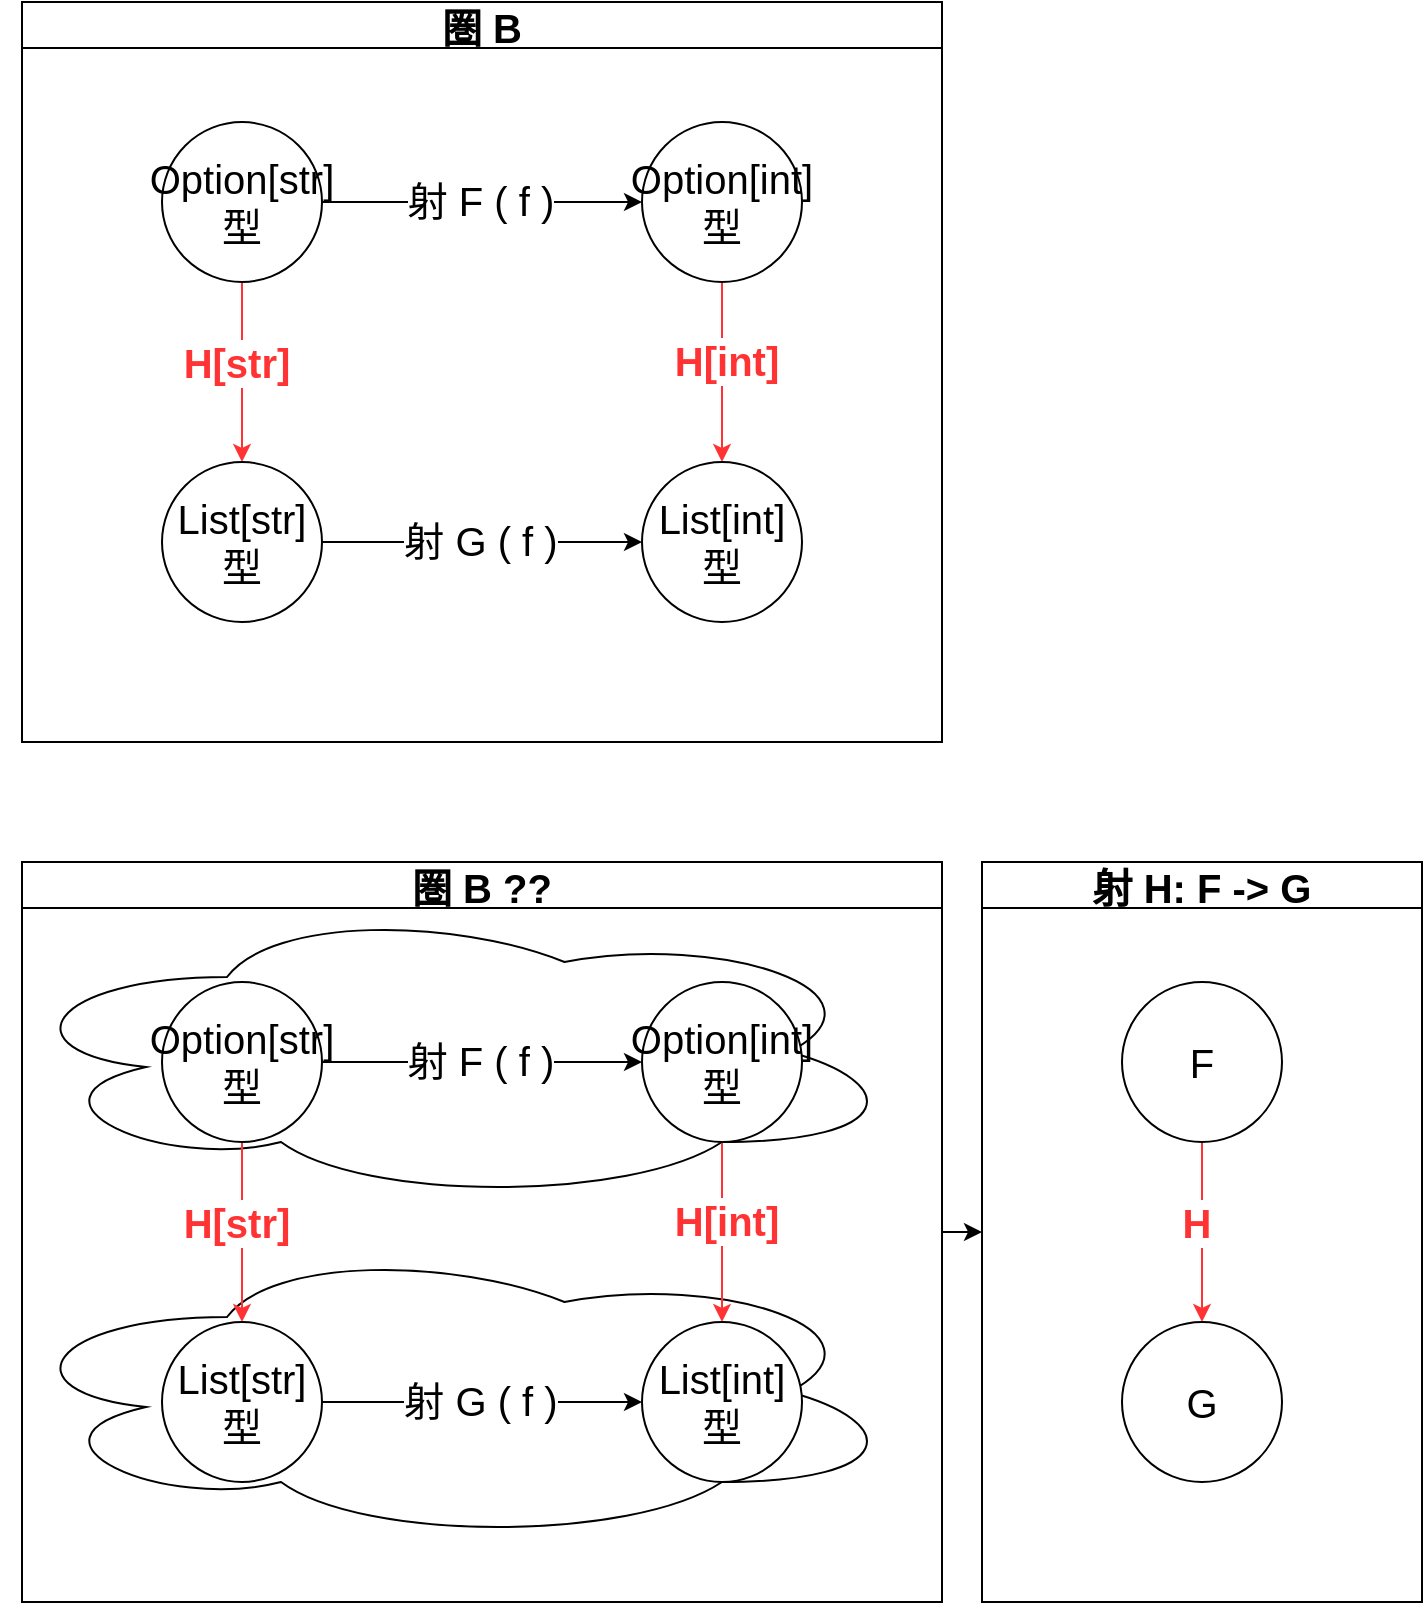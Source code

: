 <mxfile version="16.5.1" type="device"><diagram id="v92y-lTXs8RKk6qdmRQe" name="ページ1"><mxGraphModel dx="946" dy="672" grid="1" gridSize="10" guides="1" tooltips="1" connect="1" arrows="1" fold="1" page="1" pageScale="1" pageWidth="850" pageHeight="1100" math="0" shadow="0"><root><mxCell id="0"/><mxCell id="1" parent="0"/><mxCell id="sUsXeS8WOEI3kIrJGClw-10" value="圏 B" style="swimlane;fontSize=20;" parent="1" vertex="1"><mxGeometry x="840" y="230" width="460" height="370" as="geometry"/></mxCell><mxCell id="eXmJFm2Qnr_687Wk3Lp--8" style="edgeStyle=orthogonalEdgeStyle;rounded=0;orthogonalLoop=1;jettySize=auto;html=1;fontSize=18;fontColor=#FF3333;strokeColor=#FF3333;" edge="1" parent="sUsXeS8WOEI3kIrJGClw-10" source="eXmJFm2Qnr_687Wk3Lp--3" target="sUsXeS8WOEI3kIrJGClw-5"><mxGeometry relative="1" as="geometry"/></mxCell><mxCell id="eXmJFm2Qnr_687Wk3Lp--10" value="&lt;b&gt;H[str]&lt;/b&gt;" style="edgeLabel;html=1;align=center;verticalAlign=middle;resizable=0;points=[];fontSize=20;fontColor=#FF3333;" vertex="1" connectable="0" parent="eXmJFm2Qnr_687Wk3Lp--8"><mxGeometry x="-0.111" y="-3" relative="1" as="geometry"><mxPoint as="offset"/></mxGeometry></mxCell><mxCell id="eXmJFm2Qnr_687Wk3Lp--3" value="Option[str]&lt;br style=&quot;font-size: 20px&quot;&gt;型" style="ellipse;whiteSpace=wrap;html=1;aspect=fixed;fontSize=20;" vertex="1" parent="sUsXeS8WOEI3kIrJGClw-10"><mxGeometry x="70" y="60" width="80" height="80" as="geometry"/></mxCell><mxCell id="eXmJFm2Qnr_687Wk3Lp--9" style="edgeStyle=orthogonalEdgeStyle;rounded=0;orthogonalLoop=1;jettySize=auto;html=1;fontSize=18;fontColor=#FF3333;strokeColor=#FF3333;" edge="1" parent="sUsXeS8WOEI3kIrJGClw-10" source="eXmJFm2Qnr_687Wk3Lp--4" target="sUsXeS8WOEI3kIrJGClw-8"><mxGeometry relative="1" as="geometry"/></mxCell><mxCell id="eXmJFm2Qnr_687Wk3Lp--11" value="&lt;b&gt;H[int]&lt;/b&gt;" style="edgeLabel;html=1;align=center;verticalAlign=middle;resizable=0;points=[];fontSize=20;fontColor=#FF3333;" vertex="1" connectable="0" parent="eXmJFm2Qnr_687Wk3Lp--9"><mxGeometry x="-0.133" y="2" relative="1" as="geometry"><mxPoint as="offset"/></mxGeometry></mxCell><mxCell id="eXmJFm2Qnr_687Wk3Lp--4" value="Option[int] 型" style="ellipse;whiteSpace=wrap;html=1;aspect=fixed;fontSize=20;" vertex="1" parent="sUsXeS8WOEI3kIrJGClw-10"><mxGeometry x="310" y="60" width="80" height="80" as="geometry"/></mxCell><mxCell id="eXmJFm2Qnr_687Wk3Lp--1" value="" style="edgeStyle=orthogonalEdgeStyle;rounded=0;orthogonalLoop=1;jettySize=auto;html=1;fontSize=20;" edge="1" source="eXmJFm2Qnr_687Wk3Lp--3" target="eXmJFm2Qnr_687Wk3Lp--4" parent="sUsXeS8WOEI3kIrJGClw-10"><mxGeometry relative="1" as="geometry"/></mxCell><mxCell id="eXmJFm2Qnr_687Wk3Lp--2" value="射 F ( f )" style="edgeLabel;html=1;align=center;verticalAlign=middle;resizable=0;points=[];fontSize=20;" vertex="1" connectable="0" parent="eXmJFm2Qnr_687Wk3Lp--1"><mxGeometry x="-0.013" y="1" relative="1" as="geometry"><mxPoint as="offset"/></mxGeometry></mxCell><mxCell id="sUsXeS8WOEI3kIrJGClw-5" value="List[str]&lt;br style=&quot;font-size: 20px;&quot;&gt;型" style="ellipse;whiteSpace=wrap;html=1;aspect=fixed;fontSize=20;" parent="sUsXeS8WOEI3kIrJGClw-10" vertex="1"><mxGeometry x="70" y="230" width="80" height="80" as="geometry"/></mxCell><mxCell id="sUsXeS8WOEI3kIrJGClw-8" value="List[int] 型" style="ellipse;whiteSpace=wrap;html=1;aspect=fixed;fontSize=20;" parent="sUsXeS8WOEI3kIrJGClw-10" vertex="1"><mxGeometry x="310" y="230" width="80" height="80" as="geometry"/></mxCell><mxCell id="sUsXeS8WOEI3kIrJGClw-3" value="" style="edgeStyle=orthogonalEdgeStyle;rounded=0;orthogonalLoop=1;jettySize=auto;html=1;fontSize=20;" parent="sUsXeS8WOEI3kIrJGClw-10" source="sUsXeS8WOEI3kIrJGClw-5" target="sUsXeS8WOEI3kIrJGClw-8" edge="1"><mxGeometry relative="1" as="geometry"/></mxCell><mxCell id="sUsXeS8WOEI3kIrJGClw-4" value="射 G ( f )" style="edgeLabel;html=1;align=center;verticalAlign=middle;resizable=0;points=[];fontSize=20;" parent="sUsXeS8WOEI3kIrJGClw-3" vertex="1" connectable="0"><mxGeometry x="-0.013" y="1" relative="1" as="geometry"><mxPoint as="offset"/></mxGeometry></mxCell><mxCell id="eXmJFm2Qnr_687Wk3Lp--58" style="edgeStyle=orthogonalEdgeStyle;rounded=0;orthogonalLoop=1;jettySize=auto;html=1;exitX=1;exitY=0.5;exitDx=0;exitDy=0;entryX=0;entryY=0.5;entryDx=0;entryDy=0;fontSize=20;fontColor=#FF3333;strokeColor=#000000;" edge="1" parent="1" source="eXmJFm2Qnr_687Wk3Lp--25" target="eXmJFm2Qnr_687Wk3Lp--43"><mxGeometry relative="1" as="geometry"/></mxCell><mxCell id="eXmJFm2Qnr_687Wk3Lp--25" value="圏 B ??" style="swimlane;fontSize=20;" vertex="1" parent="1"><mxGeometry x="840" y="660" width="460" height="370" as="geometry"/></mxCell><mxCell id="eXmJFm2Qnr_687Wk3Lp--42" value="" style="ellipse;shape=cloud;whiteSpace=wrap;html=1;fontSize=20;fontColor=#FF3333;" vertex="1" parent="eXmJFm2Qnr_687Wk3Lp--25"><mxGeometry x="-10" y="190" width="450" height="150" as="geometry"/></mxCell><mxCell id="eXmJFm2Qnr_687Wk3Lp--41" value="" style="ellipse;shape=cloud;whiteSpace=wrap;html=1;fontSize=20;fontColor=#FF3333;" vertex="1" parent="eXmJFm2Qnr_687Wk3Lp--25"><mxGeometry x="-10" y="20" width="450" height="150" as="geometry"/></mxCell><mxCell id="eXmJFm2Qnr_687Wk3Lp--26" style="edgeStyle=orthogonalEdgeStyle;rounded=0;orthogonalLoop=1;jettySize=auto;html=1;fontSize=18;fontColor=#FF3333;strokeColor=#FF3333;" edge="1" parent="eXmJFm2Qnr_687Wk3Lp--25" source="eXmJFm2Qnr_687Wk3Lp--28" target="eXmJFm2Qnr_687Wk3Lp--34"><mxGeometry relative="1" as="geometry"/></mxCell><mxCell id="eXmJFm2Qnr_687Wk3Lp--27" value="&lt;b&gt;H[str]&lt;/b&gt;" style="edgeLabel;html=1;align=center;verticalAlign=middle;resizable=0;points=[];fontSize=20;fontColor=#FF3333;" vertex="1" connectable="0" parent="eXmJFm2Qnr_687Wk3Lp--26"><mxGeometry x="-0.111" y="-3" relative="1" as="geometry"><mxPoint as="offset"/></mxGeometry></mxCell><mxCell id="eXmJFm2Qnr_687Wk3Lp--28" value="Option[str]&lt;br style=&quot;font-size: 20px&quot;&gt;型" style="ellipse;whiteSpace=wrap;html=1;aspect=fixed;fontSize=20;" vertex="1" parent="eXmJFm2Qnr_687Wk3Lp--25"><mxGeometry x="70" y="60" width="80" height="80" as="geometry"/></mxCell><mxCell id="eXmJFm2Qnr_687Wk3Lp--29" style="edgeStyle=orthogonalEdgeStyle;rounded=0;orthogonalLoop=1;jettySize=auto;html=1;fontSize=18;fontColor=#FF3333;strokeColor=#FF3333;" edge="1" parent="eXmJFm2Qnr_687Wk3Lp--25" source="eXmJFm2Qnr_687Wk3Lp--31" target="eXmJFm2Qnr_687Wk3Lp--35"><mxGeometry relative="1" as="geometry"/></mxCell><mxCell id="eXmJFm2Qnr_687Wk3Lp--30" value="&lt;b&gt;H[int]&lt;/b&gt;" style="edgeLabel;html=1;align=center;verticalAlign=middle;resizable=0;points=[];fontSize=20;fontColor=#FF3333;" vertex="1" connectable="0" parent="eXmJFm2Qnr_687Wk3Lp--29"><mxGeometry x="-0.133" y="2" relative="1" as="geometry"><mxPoint as="offset"/></mxGeometry></mxCell><mxCell id="eXmJFm2Qnr_687Wk3Lp--31" value="Option[int] 型" style="ellipse;whiteSpace=wrap;html=1;aspect=fixed;fontSize=20;" vertex="1" parent="eXmJFm2Qnr_687Wk3Lp--25"><mxGeometry x="310" y="60" width="80" height="80" as="geometry"/></mxCell><mxCell id="eXmJFm2Qnr_687Wk3Lp--32" value="" style="edgeStyle=orthogonalEdgeStyle;rounded=0;orthogonalLoop=1;jettySize=auto;html=1;fontSize=20;" edge="1" parent="eXmJFm2Qnr_687Wk3Lp--25" source="eXmJFm2Qnr_687Wk3Lp--28" target="eXmJFm2Qnr_687Wk3Lp--31"><mxGeometry relative="1" as="geometry"/></mxCell><mxCell id="eXmJFm2Qnr_687Wk3Lp--33" value="射 F ( f )" style="edgeLabel;html=1;align=center;verticalAlign=middle;resizable=0;points=[];fontSize=20;" vertex="1" connectable="0" parent="eXmJFm2Qnr_687Wk3Lp--32"><mxGeometry x="-0.013" y="1" relative="1" as="geometry"><mxPoint as="offset"/></mxGeometry></mxCell><mxCell id="eXmJFm2Qnr_687Wk3Lp--34" value="List[str]&lt;br style=&quot;font-size: 20px;&quot;&gt;型" style="ellipse;whiteSpace=wrap;html=1;aspect=fixed;fontSize=20;" vertex="1" parent="eXmJFm2Qnr_687Wk3Lp--25"><mxGeometry x="70" y="230" width="80" height="80" as="geometry"/></mxCell><mxCell id="eXmJFm2Qnr_687Wk3Lp--35" value="List[int] 型" style="ellipse;whiteSpace=wrap;html=1;aspect=fixed;fontSize=20;" vertex="1" parent="eXmJFm2Qnr_687Wk3Lp--25"><mxGeometry x="310" y="230" width="80" height="80" as="geometry"/></mxCell><mxCell id="eXmJFm2Qnr_687Wk3Lp--36" value="" style="edgeStyle=orthogonalEdgeStyle;rounded=0;orthogonalLoop=1;jettySize=auto;html=1;fontSize=20;" edge="1" parent="eXmJFm2Qnr_687Wk3Lp--25" source="eXmJFm2Qnr_687Wk3Lp--34" target="eXmJFm2Qnr_687Wk3Lp--35"><mxGeometry relative="1" as="geometry"/></mxCell><mxCell id="eXmJFm2Qnr_687Wk3Lp--37" value="射 G ( f )" style="edgeLabel;html=1;align=center;verticalAlign=middle;resizable=0;points=[];fontSize=20;" vertex="1" connectable="0" parent="eXmJFm2Qnr_687Wk3Lp--36"><mxGeometry x="-0.013" y="1" relative="1" as="geometry"><mxPoint as="offset"/></mxGeometry></mxCell><mxCell id="eXmJFm2Qnr_687Wk3Lp--43" value="射 H: F -&gt; G" style="swimlane;fontSize=20;" vertex="1" parent="1"><mxGeometry x="1320" y="660" width="220" height="370" as="geometry"/></mxCell><mxCell id="eXmJFm2Qnr_687Wk3Lp--46" style="edgeStyle=orthogonalEdgeStyle;rounded=0;orthogonalLoop=1;jettySize=auto;html=1;fontSize=18;fontColor=#FF3333;strokeColor=#FF3333;" edge="1" parent="eXmJFm2Qnr_687Wk3Lp--43" source="eXmJFm2Qnr_687Wk3Lp--48" target="eXmJFm2Qnr_687Wk3Lp--54"><mxGeometry relative="1" as="geometry"/></mxCell><mxCell id="eXmJFm2Qnr_687Wk3Lp--47" value="&lt;b&gt;H&lt;/b&gt;" style="edgeLabel;html=1;align=center;verticalAlign=middle;resizable=0;points=[];fontSize=20;fontColor=#FF3333;" vertex="1" connectable="0" parent="eXmJFm2Qnr_687Wk3Lp--46"><mxGeometry x="-0.111" y="-3" relative="1" as="geometry"><mxPoint as="offset"/></mxGeometry></mxCell><mxCell id="eXmJFm2Qnr_687Wk3Lp--48" value="F" style="ellipse;whiteSpace=wrap;html=1;aspect=fixed;fontSize=20;" vertex="1" parent="eXmJFm2Qnr_687Wk3Lp--43"><mxGeometry x="70" y="60" width="80" height="80" as="geometry"/></mxCell><mxCell id="eXmJFm2Qnr_687Wk3Lp--54" value="G" style="ellipse;whiteSpace=wrap;html=1;aspect=fixed;fontSize=20;" vertex="1" parent="eXmJFm2Qnr_687Wk3Lp--43"><mxGeometry x="70" y="230" width="80" height="80" as="geometry"/></mxCell></root></mxGraphModel></diagram></mxfile>
